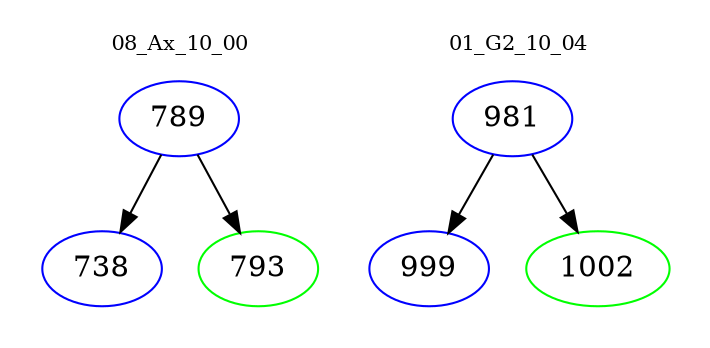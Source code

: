 digraph{
subgraph cluster_0 {
color = white
label = "08_Ax_10_00";
fontsize=10;
T0_789 [label="789", color="blue"]
T0_789 -> T0_738 [color="black"]
T0_738 [label="738", color="blue"]
T0_789 -> T0_793 [color="black"]
T0_793 [label="793", color="green"]
}
subgraph cluster_1 {
color = white
label = "01_G2_10_04";
fontsize=10;
T1_981 [label="981", color="blue"]
T1_981 -> T1_999 [color="black"]
T1_999 [label="999", color="blue"]
T1_981 -> T1_1002 [color="black"]
T1_1002 [label="1002", color="green"]
}
}
